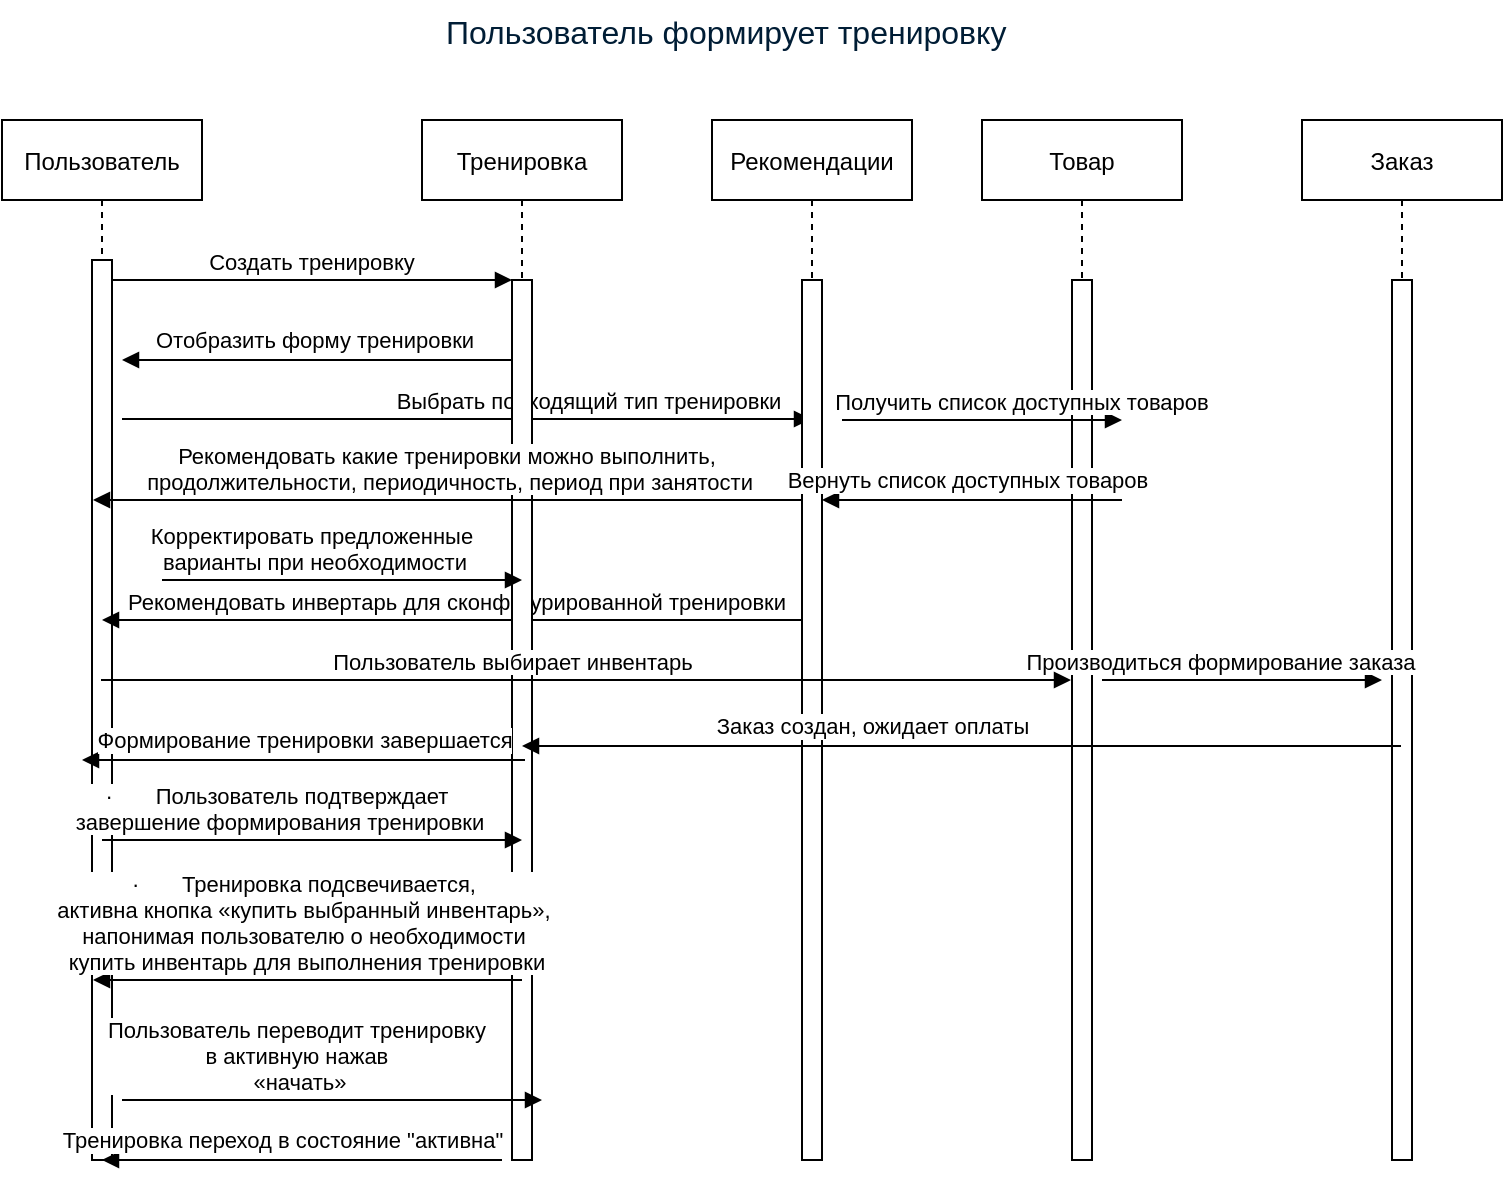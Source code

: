 <mxfile version="28.0.6">
  <diagram id="kgpKYQtTHZ0yAKxKKP6v" name="Page-1">
    <mxGraphModel dx="844" dy="579" grid="1" gridSize="10" guides="1" tooltips="1" connect="1" arrows="1" fold="1" page="1" pageScale="1" pageWidth="850" pageHeight="1100" math="0" shadow="0">
      <root>
        <mxCell id="0" />
        <mxCell id="1" parent="0" />
        <mxCell id="3nuBFxr9cyL0pnOWT2aG-1" value="Пользователь" style="shape=umlLifeline;perimeter=lifelinePerimeter;container=1;collapsible=0;recursiveResize=0;rounded=0;shadow=0;strokeWidth=1;" parent="1" vertex="1">
          <mxGeometry x="40" y="80" width="100" height="520" as="geometry" />
        </mxCell>
        <mxCell id="3nuBFxr9cyL0pnOWT2aG-2" value="" style="points=[];perimeter=orthogonalPerimeter;rounded=0;shadow=0;strokeWidth=1;" parent="3nuBFxr9cyL0pnOWT2aG-1" vertex="1">
          <mxGeometry x="45" y="70" width="10" height="450" as="geometry" />
        </mxCell>
        <mxCell id="Urru3l7k8dlwKI-lamID-9" value="Выбрать подходящий тип тренировки" style="verticalAlign=bottom;endArrow=block;shadow=0;strokeWidth=1;" parent="3nuBFxr9cyL0pnOWT2aG-1" target="EdJVwixKpk7Js9ilDwfH-2" edge="1">
          <mxGeometry x="0.355" relative="1" as="geometry">
            <mxPoint x="60" y="149.5" as="sourcePoint" />
            <mxPoint x="215" y="149.5" as="targetPoint" />
            <mxPoint as="offset" />
          </mxGeometry>
        </mxCell>
        <mxCell id="EdJVwixKpk7Js9ilDwfH-7" value="Рекомендовать инвертарь для сконфигурированной тренировки" style="verticalAlign=bottom;endArrow=block;shadow=0;strokeWidth=1;exitX=0.4;exitY=0.576;exitDx=0;exitDy=0;exitPerimeter=0;" edge="1" parent="3nuBFxr9cyL0pnOWT2aG-1">
          <mxGeometry x="-0.001" relative="1" as="geometry">
            <mxPoint x="404.5" y="250" as="sourcePoint" />
            <mxPoint x="50" y="250" as="targetPoint" />
            <mxPoint as="offset" />
          </mxGeometry>
        </mxCell>
        <mxCell id="3nuBFxr9cyL0pnOWT2aG-5" value="Тренировка" style="shape=umlLifeline;perimeter=lifelinePerimeter;container=1;collapsible=0;recursiveResize=0;rounded=0;shadow=0;strokeWidth=1;" parent="1" vertex="1">
          <mxGeometry x="250" y="80" width="100" height="520" as="geometry" />
        </mxCell>
        <mxCell id="3nuBFxr9cyL0pnOWT2aG-6" value="" style="points=[];perimeter=orthogonalPerimeter;rounded=0;shadow=0;strokeWidth=1;" parent="3nuBFxr9cyL0pnOWT2aG-5" vertex="1">
          <mxGeometry x="45" y="80" width="10" height="440" as="geometry" />
        </mxCell>
        <mxCell id="3nuBFxr9cyL0pnOWT2aG-8" value="Создать тренировку" style="verticalAlign=bottom;endArrow=block;entryX=0;entryY=0;shadow=0;strokeWidth=1;" parent="1" source="3nuBFxr9cyL0pnOWT2aG-2" target="3nuBFxr9cyL0pnOWT2aG-6" edge="1">
          <mxGeometry relative="1" as="geometry">
            <mxPoint x="195" y="160" as="sourcePoint" />
          </mxGeometry>
        </mxCell>
        <mxCell id="3nuBFxr9cyL0pnOWT2aG-9" value="" style="verticalAlign=bottom;endArrow=block;entryX=1;entryY=0;shadow=0;strokeWidth=1;" parent="1" source="3nuBFxr9cyL0pnOWT2aG-6" edge="1">
          <mxGeometry relative="1" as="geometry">
            <mxPoint x="160" y="200" as="sourcePoint" />
            <mxPoint x="100" y="200" as="targetPoint" />
          </mxGeometry>
        </mxCell>
        <mxCell id="Urru3l7k8dlwKI-lamID-7" value="Отобразить форму тренировки" style="edgeLabel;html=1;align=center;verticalAlign=middle;resizable=0;points=[];" parent="3nuBFxr9cyL0pnOWT2aG-9" vertex="1" connectable="0">
          <mxGeometry x="0.018" y="1" relative="1" as="geometry">
            <mxPoint y="-11" as="offset" />
          </mxGeometry>
        </mxCell>
        <mxCell id="Urru3l7k8dlwKI-lamID-1" value="Товар" style="shape=umlLifeline;perimeter=lifelinePerimeter;container=1;collapsible=0;recursiveResize=0;rounded=0;shadow=0;strokeWidth=1;" parent="1" vertex="1">
          <mxGeometry x="530" y="80" width="100" height="520" as="geometry" />
        </mxCell>
        <mxCell id="Urru3l7k8dlwKI-lamID-2" value="" style="points=[];perimeter=orthogonalPerimeter;rounded=0;shadow=0;strokeWidth=1;" parent="Urru3l7k8dlwKI-lamID-1" vertex="1">
          <mxGeometry x="45" y="80" width="10" height="440" as="geometry" />
        </mxCell>
        <mxCell id="EdJVwixKpk7Js9ilDwfH-14" value="Получить список доступных товаров" style="verticalAlign=bottom;endArrow=block;shadow=0;strokeWidth=1;" edge="1" parent="Urru3l7k8dlwKI-lamID-1">
          <mxGeometry x="0.286" relative="1" as="geometry">
            <mxPoint x="-70" y="150" as="sourcePoint" />
            <mxPoint x="70" y="150" as="targetPoint" />
            <mxPoint as="offset" />
          </mxGeometry>
        </mxCell>
        <mxCell id="Urru3l7k8dlwKI-lamID-3" value="Заказ" style="shape=umlLifeline;perimeter=lifelinePerimeter;container=1;collapsible=0;recursiveResize=0;rounded=0;shadow=0;strokeWidth=1;" parent="1" vertex="1">
          <mxGeometry x="690" y="80" width="100" height="520" as="geometry" />
        </mxCell>
        <mxCell id="Urru3l7k8dlwKI-lamID-4" value="" style="points=[];perimeter=orthogonalPerimeter;rounded=0;shadow=0;strokeWidth=1;" parent="Urru3l7k8dlwKI-lamID-3" vertex="1">
          <mxGeometry x="45" y="80" width="10" height="440" as="geometry" />
        </mxCell>
        <mxCell id="Urru3l7k8dlwKI-lamID-24" value="Производиться формирование заказа" style="verticalAlign=bottom;endArrow=block;shadow=0;strokeWidth=1;" parent="Urru3l7k8dlwKI-lamID-3" edge="1">
          <mxGeometry x="-0.151" relative="1" as="geometry">
            <mxPoint x="-100" y="280" as="sourcePoint" />
            <mxPoint x="40" y="280" as="targetPoint" />
            <mxPoint as="offset" />
          </mxGeometry>
        </mxCell>
        <mxCell id="EdJVwixKpk7Js9ilDwfH-1" value="&lt;strong&gt;&lt;span style=&quot;font-size:12.0pt;mso-fareast-font-family:&lt;br/&gt;&amp;quot;Times New Roman&amp;quot;;color:#001D35;background:white;mso-ansi-language:RU;&lt;br/&gt;mso-fareast-language:RU;mso-bidi-language:AR-SA;font-weight:normal&quot;&gt;Пользователь формирует тренировку&lt;/span&gt;&lt;/strong&gt;" style="text;whiteSpace=wrap;html=1;" vertex="1" parent="1">
          <mxGeometry x="260" y="20" width="370" height="30" as="geometry" />
        </mxCell>
        <mxCell id="EdJVwixKpk7Js9ilDwfH-2" value="Рекомендации" style="shape=umlLifeline;perimeter=lifelinePerimeter;container=1;collapsible=0;recursiveResize=0;rounded=0;shadow=0;strokeWidth=1;" vertex="1" parent="1">
          <mxGeometry x="395" y="80" width="100" height="520" as="geometry" />
        </mxCell>
        <mxCell id="EdJVwixKpk7Js9ilDwfH-3" value="" style="points=[];perimeter=orthogonalPerimeter;rounded=0;shadow=0;strokeWidth=1;" vertex="1" parent="EdJVwixKpk7Js9ilDwfH-2">
          <mxGeometry x="45" y="80" width="10" height="440" as="geometry" />
        </mxCell>
        <mxCell id="Urru3l7k8dlwKI-lamID-13" value="Рекомендовать какие тренировки можно выполнить,&#xa; продолжительности, периодичность, период при занятости" style="verticalAlign=bottom;endArrow=block;shadow=0;strokeWidth=1;exitX=0.4;exitY=0.576;exitDx=0;exitDy=0;exitPerimeter=0;" parent="EdJVwixKpk7Js9ilDwfH-2" edge="1">
          <mxGeometry relative="1" as="geometry">
            <mxPoint x="45" y="190" as="sourcePoint" />
            <mxPoint x="-309.5" y="190" as="targetPoint" />
          </mxGeometry>
        </mxCell>
        <mxCell id="Urru3l7k8dlwKI-lamID-15" value="Корректировать предложенные &#xa;варианты при необходимости" style="verticalAlign=bottom;endArrow=block;shadow=0;strokeWidth=1;" parent="EdJVwixKpk7Js9ilDwfH-2" edge="1">
          <mxGeometry x="-0.151" relative="1" as="geometry">
            <mxPoint x="-275" y="230" as="sourcePoint" />
            <mxPoint x="-95" y="230" as="targetPoint" />
            <mxPoint as="offset" />
          </mxGeometry>
        </mxCell>
        <mxCell id="EdJVwixKpk7Js9ilDwfH-10" value="·       Пользователь подтверждает &#xa;завершение формирования тренировки" style="verticalAlign=bottom;endArrow=block;shadow=0;strokeWidth=1;" edge="1" parent="EdJVwixKpk7Js9ilDwfH-2">
          <mxGeometry x="-0.151" relative="1" as="geometry">
            <mxPoint x="-305" y="360" as="sourcePoint" />
            <mxPoint x="-95" y="360" as="targetPoint" />
            <mxPoint as="offset" />
          </mxGeometry>
        </mxCell>
        <mxCell id="EdJVwixKpk7Js9ilDwfH-11" value="·       Тренировка подсвечивается, &#xa;активна кнопка «купить выбранный инвентарь», &#xa;напонимая пользователю о необходимости &#xa;купить инвентарь для выполнения тренировки" style="verticalAlign=bottom;endArrow=block;shadow=0;strokeWidth=1;" edge="1" parent="EdJVwixKpk7Js9ilDwfH-2">
          <mxGeometry relative="1" as="geometry">
            <mxPoint x="-95" y="430" as="sourcePoint" />
            <mxPoint x="-309.5" y="430" as="targetPoint" />
          </mxGeometry>
        </mxCell>
        <mxCell id="EdJVwixKpk7Js9ilDwfH-16" value="" style="verticalAlign=bottom;endArrow=block;entryX=1;entryY=0;shadow=0;strokeWidth=1;" edge="1" parent="EdJVwixKpk7Js9ilDwfH-2">
          <mxGeometry relative="1" as="geometry">
            <mxPoint x="205" y="190" as="sourcePoint" />
            <mxPoint x="55" y="190" as="targetPoint" />
          </mxGeometry>
        </mxCell>
        <mxCell id="EdJVwixKpk7Js9ilDwfH-17" value="Вернуть список доступных товаров&amp;nbsp;" style="edgeLabel;html=1;align=center;verticalAlign=middle;resizable=0;points=[];" vertex="1" connectable="0" parent="EdJVwixKpk7Js9ilDwfH-16">
          <mxGeometry x="0.018" y="1" relative="1" as="geometry">
            <mxPoint y="-11" as="offset" />
          </mxGeometry>
        </mxCell>
        <mxCell id="EdJVwixKpk7Js9ilDwfH-8" value="Пользователь выбирает инвентарь" style="verticalAlign=bottom;endArrow=block;shadow=0;strokeWidth=1;entryX=-0.05;entryY=0.828;entryDx=0;entryDy=0;entryPerimeter=0;" edge="1" parent="1">
          <mxGeometry x="-0.151" relative="1" as="geometry">
            <mxPoint x="89.5" y="360.0" as="sourcePoint" />
            <mxPoint x="574.5" y="360.0" as="targetPoint" />
            <mxPoint as="offset" />
          </mxGeometry>
        </mxCell>
        <mxCell id="Urru3l7k8dlwKI-lamID-22" value="" style="verticalAlign=bottom;endArrow=block;shadow=0;strokeWidth=1;" parent="1" edge="1">
          <mxGeometry relative="1" as="geometry">
            <mxPoint x="290" y="600" as="sourcePoint" />
            <mxPoint x="90" y="600" as="targetPoint" />
          </mxGeometry>
        </mxCell>
        <mxCell id="Urru3l7k8dlwKI-lamID-23" value="Тренировка переход в состояние &quot;активна&quot;" style="edgeLabel;html=1;align=center;verticalAlign=middle;resizable=0;points=[];" parent="Urru3l7k8dlwKI-lamID-22" vertex="1" connectable="0">
          <mxGeometry x="0.018" y="1" relative="1" as="geometry">
            <mxPoint x="-8" y="-11" as="offset" />
          </mxGeometry>
        </mxCell>
        <mxCell id="Urru3l7k8dlwKI-lamID-25" value="" style="verticalAlign=bottom;endArrow=block;shadow=0;strokeWidth=1;" parent="1" edge="1">
          <mxGeometry relative="1" as="geometry">
            <mxPoint x="301.5" y="400" as="sourcePoint" />
            <mxPoint x="80" y="400" as="targetPoint" />
          </mxGeometry>
        </mxCell>
        <mxCell id="Urru3l7k8dlwKI-lamID-26" value="Формирование тренировки завершается" style="edgeLabel;html=1;align=center;verticalAlign=middle;resizable=0;points=[];" parent="Urru3l7k8dlwKI-lamID-25" vertex="1" connectable="0">
          <mxGeometry x="0.018" y="1" relative="1" as="geometry">
            <mxPoint x="2" y="-11" as="offset" />
          </mxGeometry>
        </mxCell>
        <mxCell id="EdJVwixKpk7Js9ilDwfH-4" value="" style="verticalAlign=bottom;endArrow=block;shadow=0;strokeWidth=1;" edge="1" parent="1" source="Urru3l7k8dlwKI-lamID-3">
          <mxGeometry relative="1" as="geometry">
            <mxPoint x="713" y="390" as="sourcePoint" />
            <mxPoint x="300" y="393" as="targetPoint" />
          </mxGeometry>
        </mxCell>
        <mxCell id="EdJVwixKpk7Js9ilDwfH-5" value="Заказ создан, ожидает оплаты" style="edgeLabel;html=1;align=center;verticalAlign=middle;resizable=0;points=[];" vertex="1" connectable="0" parent="EdJVwixKpk7Js9ilDwfH-4">
          <mxGeometry x="0.018" y="1" relative="1" as="geometry">
            <mxPoint x="-41" y="-11" as="offset" />
          </mxGeometry>
        </mxCell>
        <mxCell id="EdJVwixKpk7Js9ilDwfH-13" value="Пользователь переводит тренировку &#xa;в активную нажав &#xa;«начать»" style="verticalAlign=bottom;endArrow=block;shadow=0;strokeWidth=1;" edge="1" parent="1">
          <mxGeometry x="-0.151" relative="1" as="geometry">
            <mxPoint x="100" y="570" as="sourcePoint" />
            <mxPoint x="310" y="570" as="targetPoint" />
            <mxPoint as="offset" />
          </mxGeometry>
        </mxCell>
      </root>
    </mxGraphModel>
  </diagram>
</mxfile>

